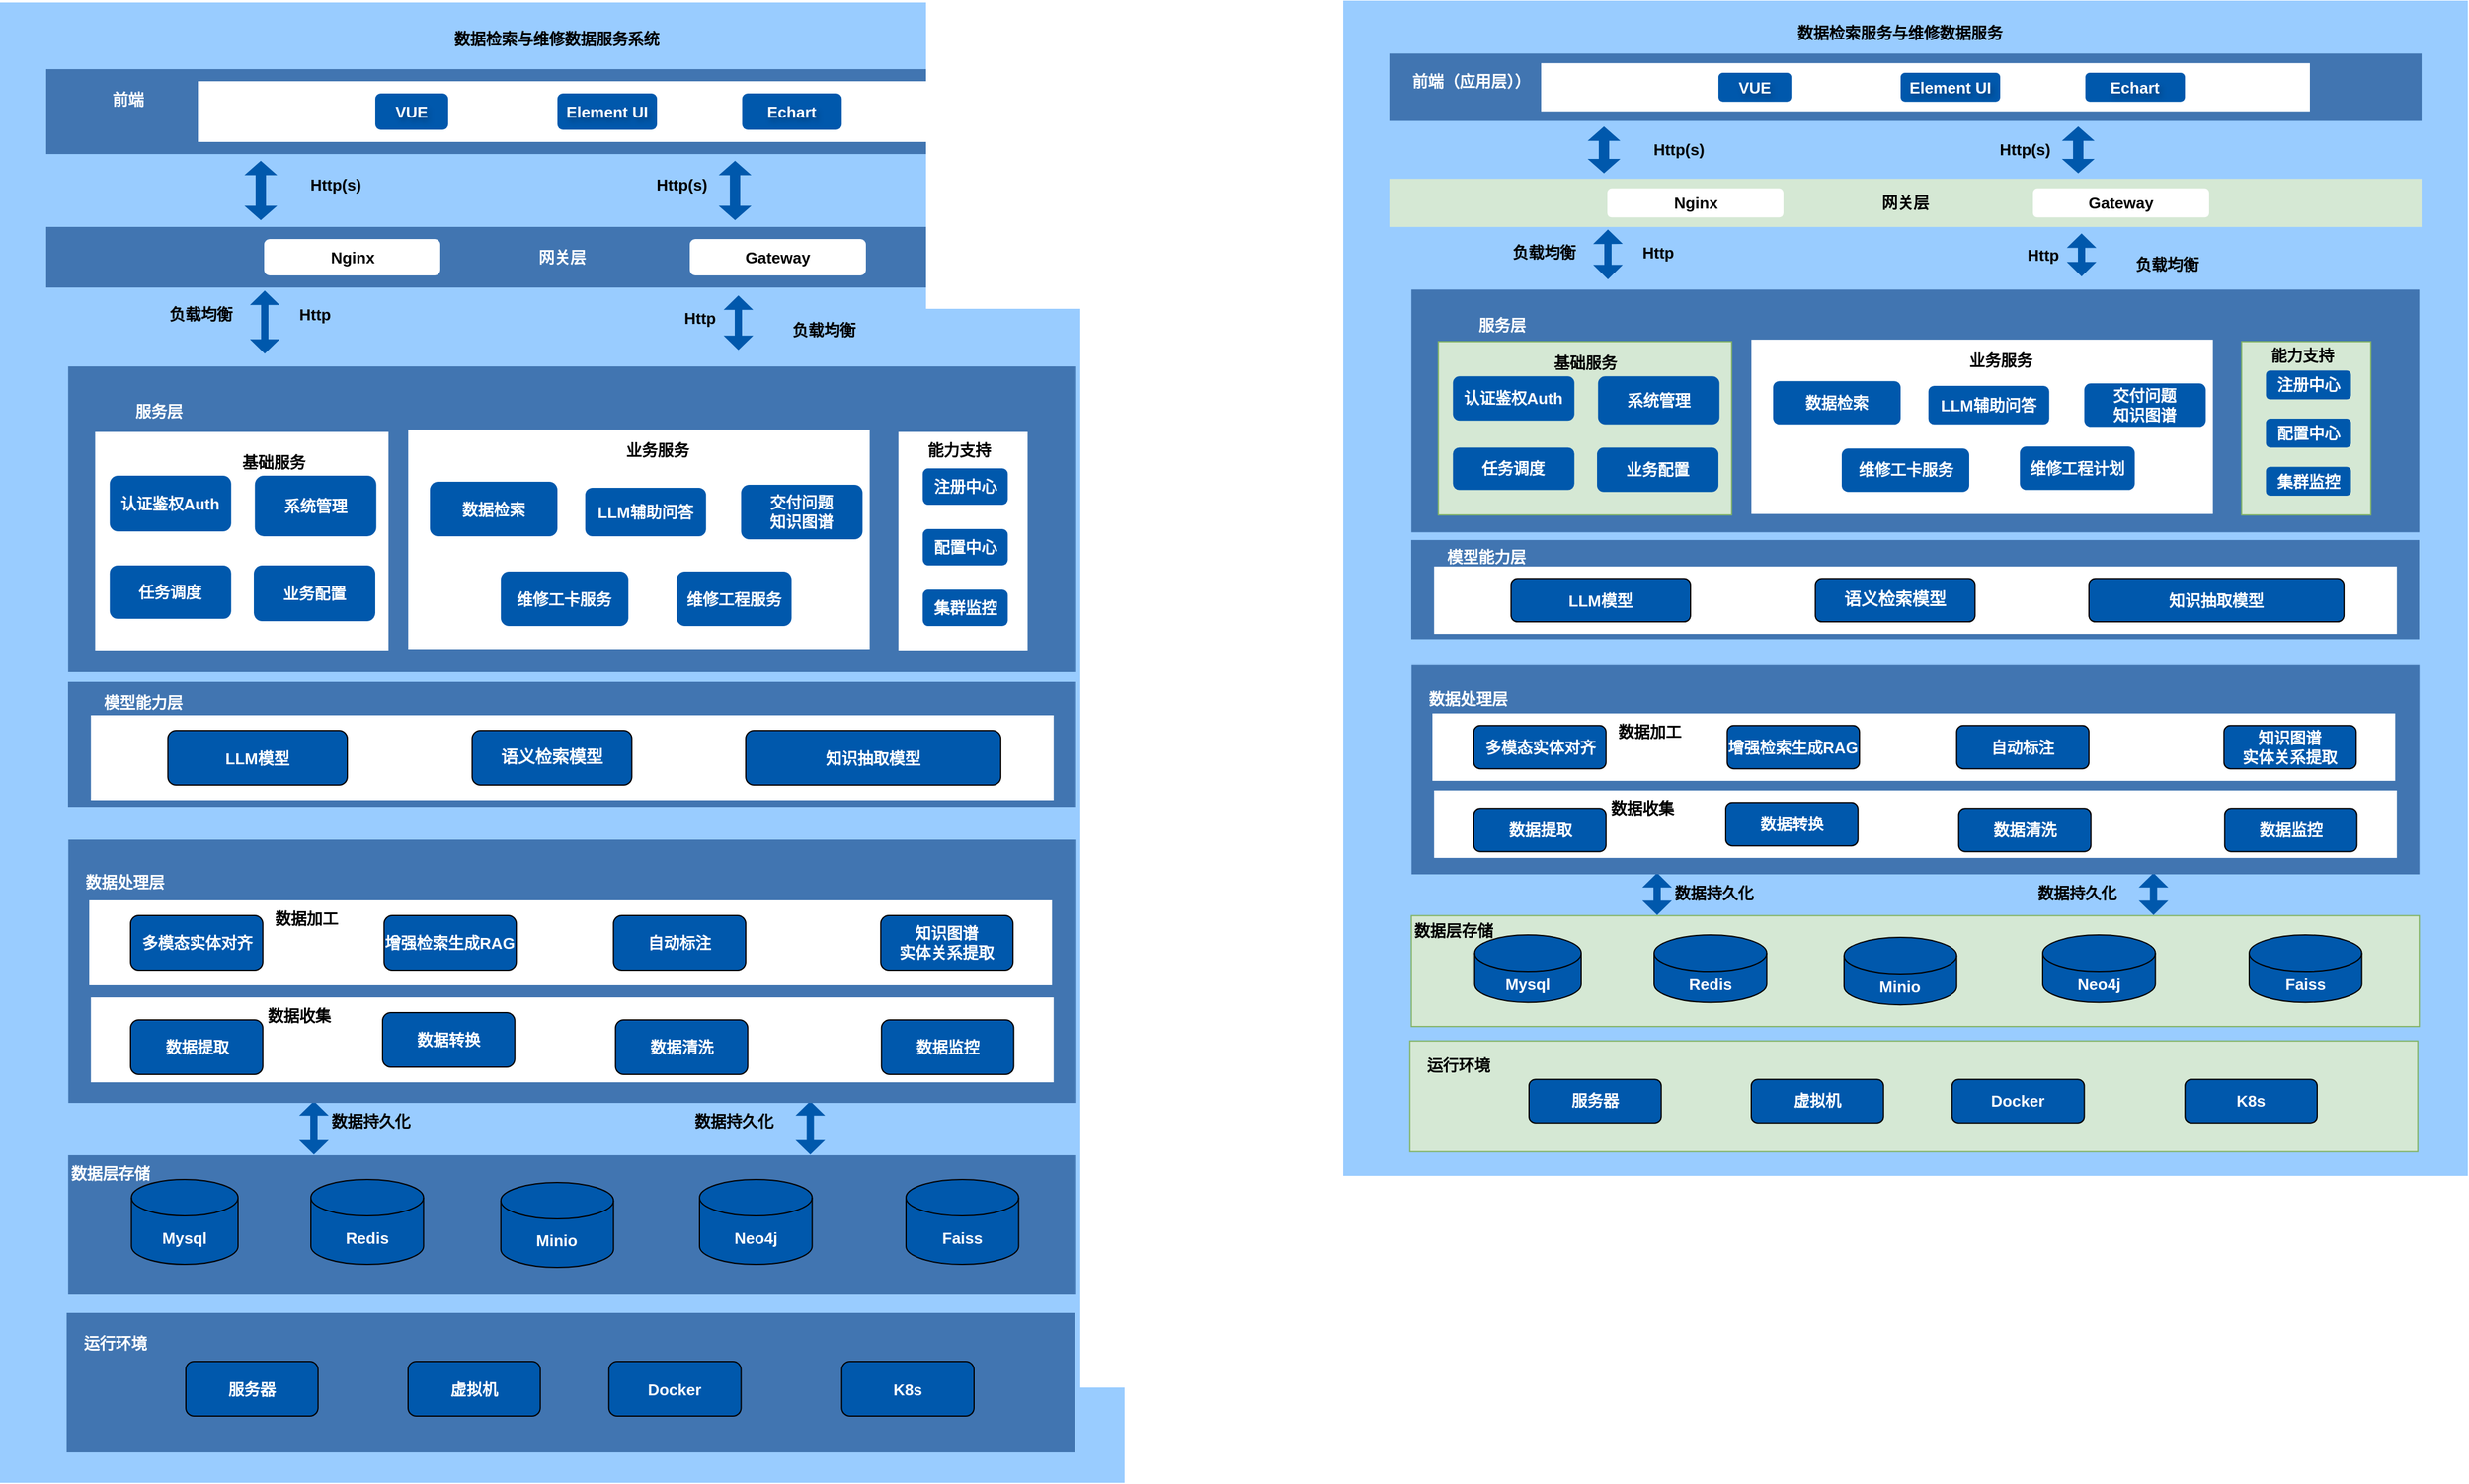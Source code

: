 <mxfile version="25.0.3">
  <diagram name="第 1 页" id="2rpAhfNdgSVbj2Yl61if">
    <mxGraphModel dx="1497" dy="1986" grid="1" gridSize="10" guides="1" tooltips="1" connect="1" arrows="1" fold="1" page="1" pageScale="1" pageWidth="827" pageHeight="1169" math="0" shadow="0">
      <root>
        <mxCell id="0" />
        <mxCell id="1" parent="0" />
        <mxCell id="RlNbZg7kIgTh7L_psRPj-1" value="" style="rounded=0;whiteSpace=wrap;html=1;fillColor=#99CCFF;strokeColor=none;" parent="1" vertex="1">
          <mxGeometry x="44" y="-290" width="926" height="1220" as="geometry" />
        </mxCell>
        <mxCell id="RlNbZg7kIgTh7L_psRPj-2" value="" style="rounded=0;whiteSpace=wrap;html=1;fillColor=#4175B1;strokeColor=none;" parent="1" vertex="1">
          <mxGeometry x="100.12" y="660" width="830" height="115" as="geometry" />
        </mxCell>
        <mxCell id="RlNbZg7kIgTh7L_psRPj-4" value="数据层存储" style="text;html=1;align=center;verticalAlign=middle;whiteSpace=wrap;rounded=0;fontStyle=1;fontSize=13;strokeColor=none;fontColor=#FFFFFF;" parent="1" vertex="1">
          <mxGeometry x="100.24" y="660" width="69.76" height="30" as="geometry" />
        </mxCell>
        <mxCell id="RlNbZg7kIgTh7L_psRPj-5" value="Mysql" style="shape=cylinder3;whiteSpace=wrap;html=1;boundedLbl=1;backgroundOutline=1;size=15;fontStyle=1;fontSize=13;strokeColor=default;fillColor=#0058AC;fontColor=#FFFFFF;" parent="1" vertex="1">
          <mxGeometry x="152.24" y="680" width="87.76" height="70" as="geometry" />
        </mxCell>
        <mxCell id="RlNbZg7kIgTh7L_psRPj-30" value="" style="rounded=0;whiteSpace=wrap;html=1;fillColor=#4175B1;strokeColor=none;" parent="1" vertex="1">
          <mxGeometry x="100.12" y="10" width="830" height="252" as="geometry" />
        </mxCell>
        <mxCell id="RlNbZg7kIgTh7L_psRPj-31" value="" style="rounded=0;whiteSpace=wrap;html=1;fontStyle=1;fontSize=13;fillColor=#FFFFFF;strokeColor=none;" parent="1" vertex="1">
          <mxGeometry x="122.36" y="64" width="241.49" height="180" as="geometry" />
        </mxCell>
        <mxCell id="RlNbZg7kIgTh7L_psRPj-32" value="" style="rounded=0;whiteSpace=wrap;html=1;fontStyle=1;fontSize=13;fillColor=#FFFFFF;strokeColor=none;" parent="1" vertex="1">
          <mxGeometry x="783.8" y="64" width="106.32" height="180" as="geometry" />
        </mxCell>
        <mxCell id="RlNbZg7kIgTh7L_psRPj-33" value="注册中心" style="rounded=1;whiteSpace=wrap;html=1;fontStyle=1;fontSize=13;strokeColor=none;fillColor=#0058AC;fontColor=#FFFFFF;" parent="1" vertex="1">
          <mxGeometry x="803.8" y="94" width="70" height="30" as="geometry" />
        </mxCell>
        <mxCell id="RlNbZg7kIgTh7L_psRPj-34" value="配置中心" style="rounded=1;whiteSpace=wrap;html=1;fontStyle=1;fontSize=13;strokeColor=none;fillColor=#0058AC;fontColor=#FFFFFF;" parent="1" vertex="1">
          <mxGeometry x="803.8" y="144" width="70" height="30" as="geometry" />
        </mxCell>
        <mxCell id="RlNbZg7kIgTh7L_psRPj-35" value="集群监控" style="rounded=1;whiteSpace=wrap;html=1;fontStyle=1;fontSize=13;strokeColor=none;fillColor=#0058AC;fontColor=#FFFFFF;" parent="1" vertex="1">
          <mxGeometry x="803.8" y="194" width="70" height="30" as="geometry" />
        </mxCell>
        <mxCell id="RlNbZg7kIgTh7L_psRPj-36" value="" style="edgeStyle=orthogonalEdgeStyle;rounded=0;orthogonalLoop=1;jettySize=auto;html=1;strokeColor=none;" parent="1" source="RlNbZg7kIgTh7L_psRPj-37" target="RlNbZg7kIgTh7L_psRPj-49" edge="1">
          <mxGeometry relative="1" as="geometry" />
        </mxCell>
        <mxCell id="RlNbZg7kIgTh7L_psRPj-37" value="基础服务" style="text;html=1;align=center;verticalAlign=middle;resizable=0;points=[];autosize=1;strokeColor=none;fillColor=none;fontStyle=1;fontSize=13;" parent="1" vertex="1">
          <mxGeometry x="229.36" y="74" width="80" height="30" as="geometry" />
        </mxCell>
        <mxCell id="RlNbZg7kIgTh7L_psRPj-38" value="认证鉴权Auth" style="rounded=1;whiteSpace=wrap;html=1;fontStyle=1;fontSize=13;strokeColor=none;fillColor=#0058AC;fontColor=#FFFFFF;" parent="1" vertex="1">
          <mxGeometry x="134.36" y="100" width="100" height="46" as="geometry" />
        </mxCell>
        <mxCell id="RlNbZg7kIgTh7L_psRPj-39" value="任务调度" style="rounded=1;whiteSpace=wrap;html=1;fontStyle=1;fontSize=13;strokeColor=none;fillColor=#0058AC;fontColor=#FFFFFF;" parent="1" vertex="1">
          <mxGeometry x="134.36" y="174" width="100" height="44" as="geometry" />
        </mxCell>
        <mxCell id="RlNbZg7kIgTh7L_psRPj-41" value="" style="rounded=0;whiteSpace=wrap;html=1;fontStyle=1;fontSize=13;fillColor=#FFFFFF;strokeColor=none;" parent="1" vertex="1">
          <mxGeometry x="380.12" y="62" width="380" height="181" as="geometry" />
        </mxCell>
        <mxCell id="RlNbZg7kIgTh7L_psRPj-42" value="业务服务" style="text;html=1;align=center;verticalAlign=middle;resizable=0;points=[];autosize=1;strokeColor=none;fillColor=none;fontStyle=1;fontSize=13;" parent="1" vertex="1">
          <mxGeometry x="545.36" y="64" width="80" height="30" as="geometry" />
        </mxCell>
        <mxCell id="RlNbZg7kIgTh7L_psRPj-43" value="交付问题&lt;div&gt;知识图谱&lt;/div&gt;" style="rounded=1;whiteSpace=wrap;html=1;fontStyle=1;fontSize=13;strokeColor=none;fillColor=#0058AC;fontColor=#FFFFFF;" parent="1" vertex="1">
          <mxGeometry x="654.24" y="107.5" width="100" height="45" as="geometry" />
        </mxCell>
        <mxCell id="RlNbZg7kIgTh7L_psRPj-46" value="LLM辅助问答" style="rounded=1;whiteSpace=wrap;html=1;fontStyle=1;fontSize=13;strokeColor=none;fillColor=#0058AC;fontColor=#FFFFFF;" parent="1" vertex="1">
          <mxGeometry x="525.88" y="110" width="99.48" height="40" as="geometry" />
        </mxCell>
        <mxCell id="RlNbZg7kIgTh7L_psRPj-49" value="系统管理" style="rounded=1;whiteSpace=wrap;html=1;fontStyle=1;fontSize=13;strokeColor=none;fillColor=#0058AC;fontColor=#FFFFFF;" parent="1" vertex="1">
          <mxGeometry x="253.85" y="100" width="100" height="50" as="geometry" />
        </mxCell>
        <mxCell id="RlNbZg7kIgTh7L_psRPj-50" value="业务配置" style="rounded=1;whiteSpace=wrap;html=1;fontStyle=1;fontSize=13;strokeColor=none;fillColor=#0058AC;fontColor=#FFFFFF;" parent="1" vertex="1">
          <mxGeometry x="253" y="174" width="100" height="46" as="geometry" />
        </mxCell>
        <mxCell id="RlNbZg7kIgTh7L_psRPj-54" value="能力支持" style="text;html=1;align=center;verticalAlign=middle;whiteSpace=wrap;rounded=0;fontStyle=1;fontSize=13;strokeColor=none;" parent="1" vertex="1">
          <mxGeometry x="803.8" y="64" width="60" height="30" as="geometry" />
        </mxCell>
        <mxCell id="RlNbZg7kIgTh7L_psRPj-55" value="" style="shape=flexArrow;endArrow=classic;startArrow=classic;html=1;rounded=0;width=6;startSize=3.64;endSize=3.64;endWidth=17.388;startWidth=17.388;entryX=0.197;entryY=0.995;entryDx=0;entryDy=0;entryPerimeter=0;fontStyle=1;fontSize=13;strokeColor=none;fillColor=#0058AC;" parent="1" edge="1">
          <mxGeometry width="100" height="100" relative="1" as="geometry">
            <mxPoint x="302.48" y="660" as="sourcePoint" />
            <mxPoint x="302.476" y="615" as="targetPoint" />
          </mxGeometry>
        </mxCell>
        <mxCell id="RlNbZg7kIgTh7L_psRPj-56" value="" style="shape=flexArrow;endArrow=classic;startArrow=classic;html=1;rounded=0;width=6;startSize=3.64;endSize=3.64;endWidth=17.388;startWidth=17.388;entryX=0.197;entryY=0.995;entryDx=0;entryDy=0;entryPerimeter=0;fontStyle=1;fontSize=13;strokeColor=none;fillColor=#0058AC;" parent="1" edge="1">
          <mxGeometry width="100" height="100" relative="1" as="geometry">
            <mxPoint x="711.23" y="660" as="sourcePoint" />
            <mxPoint x="711.226" y="615" as="targetPoint" />
          </mxGeometry>
        </mxCell>
        <mxCell id="RlNbZg7kIgTh7L_psRPj-57" value="数据持久化" style="text;html=1;align=center;verticalAlign=middle;resizable=0;points=[];autosize=1;strokeColor=none;fillColor=none;fontStyle=1;fontSize=13;" parent="1" vertex="1">
          <mxGeometry x="304.48" y="617" width="90" height="30" as="geometry" />
        </mxCell>
        <mxCell id="RlNbZg7kIgTh7L_psRPj-58" value="数据持久化" style="text;html=1;align=center;verticalAlign=middle;resizable=0;points=[];autosize=1;strokeColor=none;fillColor=none;fontStyle=1;fontSize=13;" parent="1" vertex="1">
          <mxGeometry x="603.48" y="617" width="90" height="30" as="geometry" />
        </mxCell>
        <mxCell id="RlNbZg7kIgTh7L_psRPj-59" value="服务层" style="text;html=1;align=center;verticalAlign=middle;whiteSpace=wrap;rounded=0;fontStyle=1;fontSize=13;strokeColor=none;fontColor=#FFFFFF;" parent="1" vertex="1">
          <mxGeometry x="145.12" y="32" width="60" height="30" as="geometry" />
        </mxCell>
        <mxCell id="RlNbZg7kIgTh7L_psRPj-61" value="Redis" style="shape=cylinder3;whiteSpace=wrap;html=1;boundedLbl=1;backgroundOutline=1;size=15;fontStyle=1;fontSize=13;strokeColor=default;fillColor=#0058AC;fontColor=#FFFFFF;" parent="1" vertex="1">
          <mxGeometry x="300" y="680" width="92.76" height="70" as="geometry" />
        </mxCell>
        <mxCell id="RlNbZg7kIgTh7L_psRPj-63" value="Minio" style="shape=cylinder3;whiteSpace=wrap;html=1;boundedLbl=1;backgroundOutline=1;size=15;fontStyle=1;fontSize=13;strokeColor=default;fillColor=#0058AC;fontColor=#FFFFFF;" parent="1" vertex="1">
          <mxGeometry x="456.4" y="682.5" width="92.76" height="70" as="geometry" />
        </mxCell>
        <mxCell id="RlNbZg7kIgTh7L_psRPj-64" value="Neo4j" style="shape=cylinder3;whiteSpace=wrap;html=1;boundedLbl=1;backgroundOutline=1;size=15;fontStyle=1;fontSize=13;strokeColor=default;fillColor=#0058AC;fontColor=#FFFFFF;" parent="1" vertex="1">
          <mxGeometry x="620" y="680" width="92.76" height="70" as="geometry" />
        </mxCell>
        <mxCell id="RlNbZg7kIgTh7L_psRPj-65" value="Faiss" style="shape=cylinder3;whiteSpace=wrap;html=1;boundedLbl=1;backgroundOutline=1;size=15;fontStyle=1;fontSize=13;strokeColor=default;fillColor=#0058AC;fontColor=#FFFFFF;" parent="1" vertex="1">
          <mxGeometry x="790" y="680" width="92.76" height="70" as="geometry" />
        </mxCell>
        <mxCell id="RlNbZg7kIgTh7L_psRPj-66" value="" style="rounded=0;whiteSpace=wrap;html=1;fillColor=#4175B1;strokeColor=none;" parent="1" vertex="1">
          <mxGeometry x="100.24" y="400" width="830" height="217" as="geometry" />
        </mxCell>
        <mxCell id="RlNbZg7kIgTh7L_psRPj-67" value="数据处理层" style="text;html=1;align=center;verticalAlign=middle;whiteSpace=wrap;rounded=0;fontStyle=1;fontSize=13;strokeColor=none;fontColor=#FFFFFF;" parent="1" vertex="1">
          <mxGeometry x="112.24" y="420" width="69.76" height="30" as="geometry" />
        </mxCell>
        <mxCell id="RlNbZg7kIgTh7L_psRPj-68" value="" style="rounded=0;whiteSpace=wrap;html=1;fontStyle=1;fontSize=13;fillColor=#FFFFFF;strokeColor=none;" parent="1" vertex="1">
          <mxGeometry x="118.86" y="530" width="792.76" height="70" as="geometry" />
        </mxCell>
        <mxCell id="RlNbZg7kIgTh7L_psRPj-69" value="数据提取" style="rounded=1;whiteSpace=wrap;html=1;fontStyle=1;fontSize=13;strokeColor=default;fillColor=#0058AC;fontColor=#FFFFFF;" parent="1" vertex="1">
          <mxGeometry x="151.52" y="548.5" width="108.88" height="45" as="geometry" />
        </mxCell>
        <mxCell id="RlNbZg7kIgTh7L_psRPj-70" value="数据转换" style="rounded=1;whiteSpace=wrap;html=1;fontStyle=1;fontSize=13;strokeColor=default;fillColor=#0058AC;fontColor=#FFFFFF;" parent="1" vertex="1">
          <mxGeometry x="359" y="542.5" width="108.88" height="45" as="geometry" />
        </mxCell>
        <mxCell id="RlNbZg7kIgTh7L_psRPj-71" value="数据清洗" style="rounded=1;whiteSpace=wrap;html=1;fontStyle=1;fontSize=13;strokeColor=default;fillColor=#0058AC;fontColor=#FFFFFF;" parent="1" vertex="1">
          <mxGeometry x="550.81" y="548.5" width="108.88" height="45" as="geometry" />
        </mxCell>
        <mxCell id="RlNbZg7kIgTh7L_psRPj-74" value="数据监控" style="rounded=1;whiteSpace=wrap;html=1;fontStyle=1;fontSize=13;strokeColor=default;fillColor=#0058AC;fontColor=#FFFFFF;" parent="1" vertex="1">
          <mxGeometry x="769.84" y="548.5" width="108.88" height="45" as="geometry" />
        </mxCell>
        <mxCell id="RlNbZg7kIgTh7L_psRPj-78" value="" style="rounded=0;whiteSpace=wrap;html=1;fontStyle=1;fontSize=13;fillColor=#FFFFFF;strokeColor=none;" parent="1" vertex="1">
          <mxGeometry x="117.48" y="450" width="792.76" height="70" as="geometry" />
        </mxCell>
        <mxCell id="RlNbZg7kIgTh7L_psRPj-79" value="多模态实体对齐" style="rounded=1;whiteSpace=wrap;html=1;fontStyle=1;fontSize=13;strokeColor=default;fillColor=#0058AC;fontColor=#FFFFFF;" parent="1" vertex="1">
          <mxGeometry x="151.52" y="462.5" width="108.88" height="45" as="geometry" />
        </mxCell>
        <mxCell id="RlNbZg7kIgTh7L_psRPj-80" value="增强检索生成RAG" style="rounded=1;whiteSpace=wrap;html=1;fontStyle=1;fontSize=13;strokeColor=default;fillColor=#0058AC;fontColor=#FFFFFF;" parent="1" vertex="1">
          <mxGeometry x="360.24" y="462.5" width="108.88" height="45" as="geometry" />
        </mxCell>
        <mxCell id="RlNbZg7kIgTh7L_psRPj-81" value="自动标注" style="rounded=1;whiteSpace=wrap;html=1;fontStyle=1;fontSize=13;strokeColor=default;fillColor=#0058AC;fontColor=#FFFFFF;" parent="1" vertex="1">
          <mxGeometry x="549.16" y="462.5" width="108.88" height="45" as="geometry" />
        </mxCell>
        <mxCell id="RlNbZg7kIgTh7L_psRPj-82" value="知识图谱&lt;div&gt;实体关系提取&lt;/div&gt;" style="rounded=1;whiteSpace=wrap;html=1;fontStyle=1;fontSize=13;strokeColor=default;fillColor=#0058AC;fontColor=#FFFFFF;" parent="1" vertex="1">
          <mxGeometry x="769.24" y="462.5" width="108.88" height="45" as="geometry" />
        </mxCell>
        <mxCell id="RlNbZg7kIgTh7L_psRPj-84" value="数据收集" style="text;html=1;align=center;verticalAlign=middle;resizable=0;points=[];autosize=1;strokeColor=none;fillColor=none;fontStyle=1;fontSize=13;" parent="1" vertex="1">
          <mxGeometry x="250" y="530" width="80" height="30" as="geometry" />
        </mxCell>
        <mxCell id="RlNbZg7kIgTh7L_psRPj-85" value="数据加工" style="text;html=1;align=center;verticalAlign=middle;resizable=0;points=[];autosize=1;strokeColor=none;fillColor=none;fontStyle=1;fontSize=13;" parent="1" vertex="1">
          <mxGeometry x="255.63" y="450" width="80" height="30" as="geometry" />
        </mxCell>
        <mxCell id="RlNbZg7kIgTh7L_psRPj-87" value="数据检索" style="rounded=1;whiteSpace=wrap;html=1;fontStyle=1;fontSize=13;strokeColor=none;fillColor=#0058AC;fontColor=#FFFFFF;" parent="1" vertex="1">
          <mxGeometry x="398" y="105" width="105" height="45" as="geometry" />
        </mxCell>
        <mxCell id="RlNbZg7kIgTh7L_psRPj-88" value="维修工卡服务" style="rounded=1;whiteSpace=wrap;html=1;fontStyle=1;fontSize=13;strokeColor=none;fillColor=#0058AC;fontColor=#FFFFFF;" parent="1" vertex="1">
          <mxGeometry x="456.4" y="179" width="105" height="45" as="geometry" />
        </mxCell>
        <mxCell id="RlNbZg7kIgTh7L_psRPj-89" value="维修工程服务" style="rounded=1;whiteSpace=wrap;html=1;fontStyle=1;fontSize=13;strokeColor=none;fillColor=#0058AC;fontColor=#FFFFFF;" parent="1" vertex="1">
          <mxGeometry x="601.18" y="179" width="94.6" height="45" as="geometry" />
        </mxCell>
        <mxCell id="RlNbZg7kIgTh7L_psRPj-90" value="" style="rounded=0;whiteSpace=wrap;html=1;fillColor=#4175B1;strokeColor=none;" parent="1" vertex="1">
          <mxGeometry x="100" y="270" width="830" height="103" as="geometry" />
        </mxCell>
        <mxCell id="RlNbZg7kIgTh7L_psRPj-91" value="模型能力层" style="text;html=1;align=center;verticalAlign=middle;whiteSpace=wrap;rounded=0;fontStyle=1;fontSize=13;strokeColor=none;fontColor=#FFFFFF;" parent="1" vertex="1">
          <mxGeometry x="127" y="272" width="70" height="30" as="geometry" />
        </mxCell>
        <mxCell id="RlNbZg7kIgTh7L_psRPj-95" value="&lt;font color=&quot;#ffffff&quot;&gt;网关层&lt;/font&gt;" style="rounded=0;whiteSpace=wrap;html=1;fontStyle=1;fontSize=13;fillColor=#4175B1;strokeColor=none;" parent="1" vertex="1">
          <mxGeometry x="82" y="-105" width="850" height="50" as="geometry" />
        </mxCell>
        <mxCell id="RlNbZg7kIgTh7L_psRPj-96" value="" style="rounded=0;whiteSpace=wrap;html=1;fillColor=#4175B1;fontStyle=1;fontSize=13;strokeColor=none;" parent="1" vertex="1">
          <mxGeometry x="82" y="-235" width="850" height="70" as="geometry" />
        </mxCell>
        <mxCell id="RlNbZg7kIgTh7L_psRPj-97" value="前端" style="text;html=1;align=center;verticalAlign=middle;resizable=0;points=[];autosize=1;strokeColor=none;fillColor=none;fontColor=#FFFFFF;fontStyle=1;fontSize=13;" parent="1" vertex="1">
          <mxGeometry x="124.25" y="-225" width="50" height="30" as="geometry" />
        </mxCell>
        <mxCell id="RlNbZg7kIgTh7L_psRPj-98" value="" style="rounded=0;whiteSpace=wrap;html=1;fillColor=#FFFFFF;fontStyle=1;fontSize=13;strokeColor=none;" parent="1" vertex="1">
          <mxGeometry x="207" y="-225" width="633" height="50" as="geometry" />
        </mxCell>
        <mxCell id="RlNbZg7kIgTh7L_psRPj-99" value="web" style="text;html=1;align=center;verticalAlign=middle;whiteSpace=wrap;rounded=0;fontStyle=1;fontSize=13;fontColor=#FFFFFF;strokeColor=none;" parent="1" vertex="1">
          <mxGeometry x="202" y="-225" width="60" height="30" as="geometry" />
        </mxCell>
        <mxCell id="RlNbZg7kIgTh7L_psRPj-101" value="VUE" style="rounded=1;whiteSpace=wrap;html=1;fontStyle=1;fontSize=13;strokeColor=none;fillColor=#0058AC;textShadow=1;fontColor=#FFFFFF;" parent="1" vertex="1">
          <mxGeometry x="353" y="-215" width="60" height="30" as="geometry" />
        </mxCell>
        <mxCell id="RlNbZg7kIgTh7L_psRPj-102" value="Element UI" style="rounded=1;whiteSpace=wrap;html=1;fontStyle=1;fontSize=13;strokeColor=none;fillColor=#0058AC;textShadow=1;fontColor=#FFFFFF;" parent="1" vertex="1">
          <mxGeometry x="503" y="-215" width="82" height="30" as="geometry" />
        </mxCell>
        <mxCell id="RlNbZg7kIgTh7L_psRPj-104" value="" style="shape=flexArrow;endArrow=classic;startArrow=classic;html=1;rounded=0;width=8.571;startSize=3.64;endSize=3.64;endWidth=17.388;startWidth=17.388;fontStyle=1;fontSize=13;strokeColor=none;fillColor=#0058AC;" parent="1" edge="1">
          <mxGeometry width="100" height="100" relative="1" as="geometry">
            <mxPoint x="258.75" y="-110" as="sourcePoint" />
            <mxPoint x="258.75" y="-160" as="targetPoint" />
          </mxGeometry>
        </mxCell>
        <mxCell id="RlNbZg7kIgTh7L_psRPj-105" value="" style="shape=flexArrow;endArrow=classic;startArrow=classic;html=1;rounded=0;width=8.571;startSize=3.64;endSize=3.64;endWidth=17.388;startWidth=17.388;fontStyle=1;fontSize=13;strokeColor=none;fillColor=#0058AC;" parent="1" edge="1">
          <mxGeometry width="100" height="100" relative="1" as="geometry">
            <mxPoint x="649.25" y="-110" as="sourcePoint" />
            <mxPoint x="649.25" y="-160" as="targetPoint" />
          </mxGeometry>
        </mxCell>
        <mxCell id="RlNbZg7kIgTh7L_psRPj-106" value="Http(s)" style="text;html=1;align=center;verticalAlign=middle;resizable=0;points=[];autosize=1;strokeColor=none;fillColor=none;fontStyle=1;fontSize=13;" parent="1" vertex="1">
          <mxGeometry x="290.25" y="-155" width="60" height="30" as="geometry" />
        </mxCell>
        <mxCell id="RlNbZg7kIgTh7L_psRPj-107" value="Http(s)" style="text;html=1;align=center;verticalAlign=middle;resizable=0;points=[];autosize=1;strokeColor=none;fillColor=none;fontStyle=1;fontSize=13;" parent="1" vertex="1">
          <mxGeometry x="575.25" y="-155" width="60" height="30" as="geometry" />
        </mxCell>
        <mxCell id="RlNbZg7kIgTh7L_psRPj-108" value="" style="shape=flexArrow;endArrow=classic;startArrow=classic;html=1;rounded=0;width=6;startSize=3.64;endSize=3.64;endWidth=17.388;startWidth=17.388;entryX=0.197;entryY=0.995;entryDx=0;entryDy=0;entryPerimeter=0;fontStyle=1;fontSize=13;strokeColor=none;fillColor=#0058AC;" parent="1" edge="1">
          <mxGeometry width="100" height="100" relative="1" as="geometry">
            <mxPoint x="262" as="sourcePoint" />
            <mxPoint x="261.996" y="-53.0" as="targetPoint" />
          </mxGeometry>
        </mxCell>
        <mxCell id="RlNbZg7kIgTh7L_psRPj-109" value="" style="shape=flexArrow;endArrow=classic;startArrow=classic;html=1;rounded=0;width=6;startSize=3.64;endSize=3.64;endWidth=17.388;startWidth=17.388;exitX=0.578;exitY=-0.011;exitDx=0;exitDy=0;exitPerimeter=0;entryX=0.217;entryY=1.055;entryDx=0;entryDy=0;entryPerimeter=0;fontStyle=1;fontSize=13;strokeColor=none;fillColor=#0058AC;" parent="1" edge="1">
          <mxGeometry width="100" height="100" relative="1" as="geometry">
            <mxPoint x="652" y="-3" as="sourcePoint" />
            <mxPoint x="652" y="-49" as="targetPoint" />
          </mxGeometry>
        </mxCell>
        <mxCell id="RlNbZg7kIgTh7L_psRPj-110" value="Http" style="text;html=1;align=center;verticalAlign=middle;resizable=0;points=[];autosize=1;strokeColor=none;fillColor=none;fontStyle=1;fontSize=13;" parent="1" vertex="1">
          <mxGeometry x="278" y="-48" width="50" height="30" as="geometry" />
        </mxCell>
        <mxCell id="RlNbZg7kIgTh7L_psRPj-111" value="Http" style="text;html=1;align=center;verticalAlign=middle;resizable=0;points=[];autosize=1;strokeColor=none;fillColor=none;fontStyle=1;fontSize=13;" parent="1" vertex="1">
          <mxGeometry x="594.76" y="-45" width="50" height="30" as="geometry" />
        </mxCell>
        <mxCell id="RlNbZg7kIgTh7L_psRPj-112" value="负载均衡" style="text;html=1;align=center;verticalAlign=middle;resizable=0;points=[];autosize=1;strokeColor=none;fillColor=none;fontStyle=1;fontSize=13;" parent="1" vertex="1">
          <mxGeometry x="169.25" y="-48" width="80" height="30" as="geometry" />
        </mxCell>
        <mxCell id="RlNbZg7kIgTh7L_psRPj-113" value="负载均衡" style="text;html=1;align=center;verticalAlign=middle;resizable=0;points=[];autosize=1;strokeColor=none;fillColor=none;fontStyle=1;fontSize=13;" parent="1" vertex="1">
          <mxGeometry x="682" y="-35" width="80" height="30" as="geometry" />
        </mxCell>
        <mxCell id="RlNbZg7kIgTh7L_psRPj-114" value="数据检索与维修数据服务系统" style="text;html=1;align=center;verticalAlign=middle;resizable=0;points=[];autosize=1;strokeColor=none;fillColor=none;fontStyle=1;fontFamily=Garamond;fontSize=13;" parent="1" vertex="1">
          <mxGeometry x="407" y="-275" width="190" height="30" as="geometry" />
        </mxCell>
        <mxCell id="RlNbZg7kIgTh7L_psRPj-115" value="Nginx" style="rounded=1;whiteSpace=wrap;html=1;fontStyle=1;fontSize=13;strokeColor=none;" parent="1" vertex="1">
          <mxGeometry x="261.5" y="-95" width="145" height="30" as="geometry" />
        </mxCell>
        <mxCell id="RlNbZg7kIgTh7L_psRPj-116" value="Gateway" style="rounded=1;whiteSpace=wrap;html=1;fontStyle=1;fontSize=13;strokeColor=none;" parent="1" vertex="1">
          <mxGeometry x="612" y="-95" width="145" height="30" as="geometry" />
        </mxCell>
        <mxCell id="RlNbZg7kIgTh7L_psRPj-117" value="Echart" style="rounded=1;whiteSpace=wrap;html=1;fontStyle=1;fontSize=13;strokeColor=none;fillColor=#0058AC;textShadow=1;fontColor=#FFFFFF;" parent="1" vertex="1">
          <mxGeometry x="655.12" y="-215" width="82" height="30" as="geometry" />
        </mxCell>
        <mxCell id="RlNbZg7kIgTh7L_psRPj-120" value="" style="rounded=0;whiteSpace=wrap;html=1;fontStyle=1;fontSize=13;fillColor=#FFFFFF;strokeColor=none;" parent="1" vertex="1">
          <mxGeometry x="118.86" y="297.5" width="792.76" height="70" as="geometry" />
        </mxCell>
        <mxCell id="RlNbZg7kIgTh7L_psRPj-92" value="LLM模型" style="rounded=1;whiteSpace=wrap;html=1;fontStyle=1;fontSize=13;strokeColor=default;fillColor=#0058AC;fontColor=#FFFFFF;" parent="1" vertex="1">
          <mxGeometry x="182.24" y="310" width="147.76" height="45" as="geometry" />
        </mxCell>
        <mxCell id="RlNbZg7kIgTh7L_psRPj-93" value="&lt;span style=&quot;font-size:10.5pt;font-family:宋体;&lt;br/&gt;mso-bidi-font-family:宋体;mso-font-kerning:1.0pt;mso-ansi-language:EN-US;&lt;br/&gt;mso-fareast-language:ZH-CN;mso-bidi-language:AR-SA&quot;&gt;语义检索模型&lt;/span&gt;" style="rounded=1;whiteSpace=wrap;html=1;fontStyle=1;fontSize=13;strokeColor=default;fillColor=#0058AC;fontColor=#FFFFFF;" parent="1" vertex="1">
          <mxGeometry x="432.77" y="310" width="131.49" height="45" as="geometry" />
        </mxCell>
        <mxCell id="RlNbZg7kIgTh7L_psRPj-94" value="&lt;p style=&quot;margin-left:0cm;text-align:left;&lt;br/&gt;text-indent:21.0pt;mso-char-indent-count:2.0;mso-pagination:widow-orphan;&lt;br/&gt;mso-list:l0 level1 lfo1;vertical-align:middle&quot; align=&quot;left&quot; class=&quot;MsoNormal&quot;&gt;&lt;span style=&quot;mso-bidi-font-size:10.5pt;font-family:宋体;mso-bidi-font-family:宋体&quot;&gt;知识抽取模型&lt;/span&gt;&lt;/p&gt;" style="rounded=1;whiteSpace=wrap;html=1;fontStyle=1;fontSize=13;strokeColor=default;fillColor=#0058AC;fontColor=#FFFFFF;" parent="1" vertex="1">
          <mxGeometry x="658.04" y="310" width="210" height="45" as="geometry" />
        </mxCell>
        <mxCell id="QDJ97ndLpEltWWwgV457-1" value="" style="rounded=0;whiteSpace=wrap;html=1;fillColor=#4175B1;strokeColor=none;" parent="1" vertex="1">
          <mxGeometry x="98.86" y="790" width="830" height="115" as="geometry" />
        </mxCell>
        <mxCell id="QDJ97ndLpEltWWwgV457-2" value="运行环境" style="text;html=1;align=center;verticalAlign=middle;whiteSpace=wrap;rounded=0;fontStyle=1;fontSize=13;strokeColor=none;fontColor=#FFFFFF;" parent="1" vertex="1">
          <mxGeometry x="104.49" y="800" width="69.76" height="30" as="geometry" />
        </mxCell>
        <mxCell id="QDJ97ndLpEltWWwgV457-3" value="服务器" style="rounded=1;whiteSpace=wrap;html=1;fontStyle=1;fontSize=13;strokeColor=default;fillColor=#0058AC;fontColor=#FFFFFF;" parent="1" vertex="1">
          <mxGeometry x="197" y="830" width="108.88" height="45" as="geometry" />
        </mxCell>
        <mxCell id="QDJ97ndLpEltWWwgV457-4" value="虚拟机" style="rounded=1;whiteSpace=wrap;html=1;fontStyle=1;fontSize=13;strokeColor=default;fillColor=#0058AC;fontColor=#FFFFFF;" parent="1" vertex="1">
          <mxGeometry x="380" y="830" width="108.88" height="45" as="geometry" />
        </mxCell>
        <mxCell id="QDJ97ndLpEltWWwgV457-5" value="Docker" style="rounded=1;whiteSpace=wrap;html=1;fontStyle=1;fontSize=13;strokeColor=default;fillColor=#0058AC;fontColor=#FFFFFF;" parent="1" vertex="1">
          <mxGeometry x="545.36" y="830" width="108.88" height="45" as="geometry" />
        </mxCell>
        <mxCell id="QDJ97ndLpEltWWwgV457-6" value="K8s" style="rounded=1;whiteSpace=wrap;html=1;fontStyle=1;fontSize=13;strokeColor=default;fillColor=#0058AC;fontColor=#FFFFFF;" parent="1" vertex="1">
          <mxGeometry x="737.12" y="830" width="108.88" height="45" as="geometry" />
        </mxCell>
        <mxCell id="qE-unWICkFzCaJ2JARI1-81" value="" style="group" vertex="1" connectable="0" parent="1">
          <mxGeometry x="1150" y="-291.5" width="926" height="968.5" as="geometry" />
        </mxCell>
        <mxCell id="qE-unWICkFzCaJ2JARI1-1" value="" style="rounded=0;whiteSpace=wrap;html=1;fillColor=#99CCFF;strokeColor=none;" vertex="1" parent="qE-unWICkFzCaJ2JARI1-81">
          <mxGeometry width="926" height="968.5" as="geometry" />
        </mxCell>
        <mxCell id="qE-unWICkFzCaJ2JARI1-2" value="" style="rounded=0;whiteSpace=wrap;html=1;fillColor=#d5e8d4;strokeColor=#82b366;" vertex="1" parent="qE-unWICkFzCaJ2JARI1-81">
          <mxGeometry x="56.12" y="754.16" width="830" height="91.293" as="geometry" />
        </mxCell>
        <mxCell id="qE-unWICkFzCaJ2JARI1-3" value="数据层存储" style="text;html=1;align=center;verticalAlign=middle;whiteSpace=wrap;rounded=0;fontStyle=1;fontSize=13;strokeColor=none;fontColor=#000000;" vertex="1" parent="qE-unWICkFzCaJ2JARI1-81">
          <mxGeometry x="56.24" y="754.16" width="69.76" height="23.816" as="geometry" />
        </mxCell>
        <mxCell id="qE-unWICkFzCaJ2JARI1-4" value="Mysql" style="shape=cylinder3;whiteSpace=wrap;html=1;boundedLbl=1;backgroundOutline=1;size=15;fontStyle=1;fontSize=13;strokeColor=default;fillColor=#0058AC;fontColor=#FFFFFF;" vertex="1" parent="qE-unWICkFzCaJ2JARI1-81">
          <mxGeometry x="108.24" y="770.037" width="87.76" height="55.57" as="geometry" />
        </mxCell>
        <mxCell id="qE-unWICkFzCaJ2JARI1-5" value="" style="rounded=0;whiteSpace=wrap;html=1;fillColor=#4175B1;strokeColor=none;" vertex="1" parent="qE-unWICkFzCaJ2JARI1-81">
          <mxGeometry x="56.12" y="238.156" width="830" height="200.051" as="geometry" />
        </mxCell>
        <mxCell id="qE-unWICkFzCaJ2JARI1-6" value="" style="rounded=0;whiteSpace=wrap;html=1;fontStyle=1;fontSize=13;fillColor=#d5e8d4;strokeColor=#82b366;" vertex="1" parent="qE-unWICkFzCaJ2JARI1-81">
          <mxGeometry x="78.36" y="281.024" width="241.49" height="142.893" as="geometry" />
        </mxCell>
        <mxCell id="qE-unWICkFzCaJ2JARI1-7" value="" style="rounded=0;whiteSpace=wrap;html=1;fontStyle=1;fontSize=13;fillColor=#d5e8d4;strokeColor=#82b366;" vertex="1" parent="qE-unWICkFzCaJ2JARI1-81">
          <mxGeometry x="739.8" y="281.024" width="106.32" height="142.893" as="geometry" />
        </mxCell>
        <mxCell id="qE-unWICkFzCaJ2JARI1-8" value="注册中心" style="rounded=1;whiteSpace=wrap;html=1;fontStyle=1;fontSize=13;strokeColor=none;fillColor=#0058AC;fontColor=#FFFFFF;" vertex="1" parent="qE-unWICkFzCaJ2JARI1-81">
          <mxGeometry x="759.8" y="304.839" width="70" height="23.816" as="geometry" />
        </mxCell>
        <mxCell id="qE-unWICkFzCaJ2JARI1-9" value="配置中心" style="rounded=1;whiteSpace=wrap;html=1;fontStyle=1;fontSize=13;strokeColor=none;fillColor=#0058AC;fontColor=#FFFFFF;" vertex="1" parent="qE-unWICkFzCaJ2JARI1-81">
          <mxGeometry x="759.8" y="344.532" width="70" height="23.816" as="geometry" />
        </mxCell>
        <mxCell id="qE-unWICkFzCaJ2JARI1-10" value="集群监控" style="rounded=1;whiteSpace=wrap;html=1;fontStyle=1;fontSize=13;strokeColor=none;fillColor=#0058AC;fontColor=#FFFFFF;" vertex="1" parent="qE-unWICkFzCaJ2JARI1-81">
          <mxGeometry x="759.8" y="384.225" width="70" height="23.816" as="geometry" />
        </mxCell>
        <mxCell id="qE-unWICkFzCaJ2JARI1-11" value="" style="edgeStyle=orthogonalEdgeStyle;rounded=0;orthogonalLoop=1;jettySize=auto;html=1;strokeColor=none;" edge="1" parent="qE-unWICkFzCaJ2JARI1-81" source="qE-unWICkFzCaJ2JARI1-12" target="qE-unWICkFzCaJ2JARI1-19">
          <mxGeometry relative="1" as="geometry" />
        </mxCell>
        <mxCell id="qE-unWICkFzCaJ2JARI1-12" value="基础服务" style="text;html=1;align=center;verticalAlign=middle;resizable=0;points=[];autosize=1;strokeColor=none;fillColor=none;fontStyle=1;fontSize=13;" vertex="1" parent="qE-unWICkFzCaJ2JARI1-81">
          <mxGeometry x="159.11" y="283.565" width="80" height="30" as="geometry" />
        </mxCell>
        <mxCell id="qE-unWICkFzCaJ2JARI1-13" value="认证鉴权Auth" style="rounded=1;whiteSpace=wrap;html=1;fontStyle=1;fontSize=13;strokeColor=none;fillColor=#0058AC;fontColor=#FFFFFF;" vertex="1" parent="qE-unWICkFzCaJ2JARI1-81">
          <mxGeometry x="90.36" y="309.602" width="100" height="36.517" as="geometry" />
        </mxCell>
        <mxCell id="qE-unWICkFzCaJ2JARI1-14" value="任务调度" style="rounded=1;whiteSpace=wrap;html=1;fontStyle=1;fontSize=13;strokeColor=none;fillColor=#0058AC;fontColor=#FFFFFF;" vertex="1" parent="qE-unWICkFzCaJ2JARI1-81">
          <mxGeometry x="90.36" y="368.348" width="100" height="34.93" as="geometry" />
        </mxCell>
        <mxCell id="qE-unWICkFzCaJ2JARI1-15" value="" style="rounded=0;whiteSpace=wrap;html=1;fontStyle=1;fontSize=13;fillColor=#FFFFFF;strokeColor=none;" vertex="1" parent="qE-unWICkFzCaJ2JARI1-81">
          <mxGeometry x="336.12" y="279.436" width="380" height="143.687" as="geometry" />
        </mxCell>
        <mxCell id="qE-unWICkFzCaJ2JARI1-16" value="业务服务" style="text;html=1;align=center;verticalAlign=middle;resizable=0;points=[];autosize=1;strokeColor=none;fillColor=none;fontStyle=1;fontSize=13;" vertex="1" parent="qE-unWICkFzCaJ2JARI1-81">
          <mxGeometry x="501.36" y="281.024" width="80" height="30" as="geometry" />
        </mxCell>
        <mxCell id="qE-unWICkFzCaJ2JARI1-17" value="交付问题&lt;div&gt;知识图谱&lt;/div&gt;" style="rounded=1;whiteSpace=wrap;html=1;fontStyle=1;fontSize=13;strokeColor=none;fillColor=#0058AC;fontColor=#FFFFFF;" vertex="1" parent="qE-unWICkFzCaJ2JARI1-81">
          <mxGeometry x="610.24" y="315.556" width="100" height="35.723" as="geometry" />
        </mxCell>
        <mxCell id="qE-unWICkFzCaJ2JARI1-18" value="LLM辅助问答" style="rounded=1;whiteSpace=wrap;html=1;fontStyle=1;fontSize=13;strokeColor=none;fillColor=#0058AC;fontColor=#FFFFFF;" vertex="1" parent="qE-unWICkFzCaJ2JARI1-81">
          <mxGeometry x="481.88" y="317.541" width="99.48" height="31.754" as="geometry" />
        </mxCell>
        <mxCell id="qE-unWICkFzCaJ2JARI1-19" value="系统管理" style="rounded=1;whiteSpace=wrap;html=1;fontStyle=1;fontSize=13;strokeColor=none;fillColor=#0058AC;fontColor=#FFFFFF;" vertex="1" parent="qE-unWICkFzCaJ2JARI1-81">
          <mxGeometry x="209.85" y="309.602" width="100" height="39.693" as="geometry" />
        </mxCell>
        <mxCell id="qE-unWICkFzCaJ2JARI1-20" value="业务配置" style="rounded=1;whiteSpace=wrap;html=1;fontStyle=1;fontSize=13;strokeColor=none;fillColor=#0058AC;fontColor=#FFFFFF;" vertex="1" parent="qE-unWICkFzCaJ2JARI1-81">
          <mxGeometry x="209" y="368.348" width="100" height="36.517" as="geometry" />
        </mxCell>
        <mxCell id="qE-unWICkFzCaJ2JARI1-21" value="能力支持" style="text;html=1;align=center;verticalAlign=middle;whiteSpace=wrap;rounded=0;fontStyle=1;fontSize=13;strokeColor=none;" vertex="1" parent="qE-unWICkFzCaJ2JARI1-81">
          <mxGeometry x="759.8" y="281.024" width="60" height="23.816" as="geometry" />
        </mxCell>
        <mxCell id="qE-unWICkFzCaJ2JARI1-22" value="" style="shape=flexArrow;endArrow=classic;startArrow=classic;html=1;rounded=0;width=6;startSize=3.64;endSize=3.64;endWidth=17.388;startWidth=17.388;entryX=0.197;entryY=0.995;entryDx=0;entryDy=0;entryPerimeter=0;fontStyle=1;fontSize=13;strokeColor=none;fillColor=#0058AC;" edge="1" parent="qE-unWICkFzCaJ2JARI1-81">
          <mxGeometry width="100" height="100" relative="1" as="geometry">
            <mxPoint x="258.48" y="754.16" as="sourcePoint" />
            <mxPoint x="258.476" y="718.436" as="targetPoint" />
          </mxGeometry>
        </mxCell>
        <mxCell id="qE-unWICkFzCaJ2JARI1-23" value="" style="shape=flexArrow;endArrow=classic;startArrow=classic;html=1;rounded=0;width=6;startSize=3.64;endSize=3.64;endWidth=17.388;startWidth=17.388;entryX=0.197;entryY=0.995;entryDx=0;entryDy=0;entryPerimeter=0;fontStyle=1;fontSize=13;strokeColor=none;fillColor=#0058AC;" edge="1" parent="qE-unWICkFzCaJ2JARI1-81">
          <mxGeometry width="100" height="100" relative="1" as="geometry">
            <mxPoint x="667.23" y="754.16" as="sourcePoint" />
            <mxPoint x="667.226" y="718.436" as="targetPoint" />
          </mxGeometry>
        </mxCell>
        <mxCell id="qE-unWICkFzCaJ2JARI1-24" value="数据持久化" style="text;html=1;align=center;verticalAlign=middle;resizable=0;points=[];autosize=1;strokeColor=none;fillColor=none;fontStyle=1;fontSize=13;" vertex="1" parent="qE-unWICkFzCaJ2JARI1-81">
          <mxGeometry x="260.48" y="720.024" width="90" height="30" as="geometry" />
        </mxCell>
        <mxCell id="qE-unWICkFzCaJ2JARI1-25" value="数据持久化" style="text;html=1;align=center;verticalAlign=middle;resizable=0;points=[];autosize=1;strokeColor=none;fillColor=none;fontStyle=1;fontSize=13;" vertex="1" parent="qE-unWICkFzCaJ2JARI1-81">
          <mxGeometry x="559.48" y="720.024" width="90" height="30" as="geometry" />
        </mxCell>
        <mxCell id="qE-unWICkFzCaJ2JARI1-26" value="服务层" style="text;html=1;align=center;verticalAlign=middle;whiteSpace=wrap;rounded=0;fontStyle=1;fontSize=13;strokeColor=none;fontColor=#FFFFFF;" vertex="1" parent="qE-unWICkFzCaJ2JARI1-81">
          <mxGeometry x="101.12" y="255.62" width="60" height="23.816" as="geometry" />
        </mxCell>
        <mxCell id="qE-unWICkFzCaJ2JARI1-27" value="Redis" style="shape=cylinder3;whiteSpace=wrap;html=1;boundedLbl=1;backgroundOutline=1;size=15;fontStyle=1;fontSize=13;strokeColor=default;fillColor=#0058AC;fontColor=#FFFFFF;" vertex="1" parent="qE-unWICkFzCaJ2JARI1-81">
          <mxGeometry x="256" y="770.037" width="92.76" height="55.57" as="geometry" />
        </mxCell>
        <mxCell id="qE-unWICkFzCaJ2JARI1-28" value="Minio" style="shape=cylinder3;whiteSpace=wrap;html=1;boundedLbl=1;backgroundOutline=1;size=15;fontStyle=1;fontSize=13;strokeColor=default;fillColor=#0058AC;fontColor=#FFFFFF;" vertex="1" parent="qE-unWICkFzCaJ2JARI1-81">
          <mxGeometry x="412.4" y="772.022" width="92.76" height="55.57" as="geometry" />
        </mxCell>
        <mxCell id="qE-unWICkFzCaJ2JARI1-29" value="Neo4j" style="shape=cylinder3;whiteSpace=wrap;html=1;boundedLbl=1;backgroundOutline=1;size=15;fontStyle=1;fontSize=13;strokeColor=default;fillColor=#0058AC;fontColor=#FFFFFF;" vertex="1" parent="qE-unWICkFzCaJ2JARI1-81">
          <mxGeometry x="576" y="770.037" width="92.76" height="55.57" as="geometry" />
        </mxCell>
        <mxCell id="qE-unWICkFzCaJ2JARI1-30" value="Faiss" style="shape=cylinder3;whiteSpace=wrap;html=1;boundedLbl=1;backgroundOutline=1;size=15;fontStyle=1;fontSize=13;strokeColor=default;fillColor=#0058AC;fontColor=#FFFFFF;" vertex="1" parent="qE-unWICkFzCaJ2JARI1-81">
          <mxGeometry x="746" y="770.037" width="92.76" height="55.57" as="geometry" />
        </mxCell>
        <mxCell id="qE-unWICkFzCaJ2JARI1-31" value="" style="rounded=0;whiteSpace=wrap;html=1;fillColor=#4175B1;strokeColor=none;" vertex="1" parent="qE-unWICkFzCaJ2JARI1-81">
          <mxGeometry x="56.24" y="547.758" width="830" height="172.266" as="geometry" />
        </mxCell>
        <mxCell id="qE-unWICkFzCaJ2JARI1-32" value="数据处理层" style="text;html=1;align=center;verticalAlign=middle;whiteSpace=wrap;rounded=0;fontStyle=1;fontSize=13;strokeColor=none;fontColor=#FFFFFF;" vertex="1" parent="qE-unWICkFzCaJ2JARI1-81">
          <mxGeometry x="68.24" y="563.635" width="69.76" height="23.816" as="geometry" />
        </mxCell>
        <mxCell id="qE-unWICkFzCaJ2JARI1-33" value="" style="rounded=0;whiteSpace=wrap;html=1;fontStyle=1;fontSize=13;fillColor=#FFFFFF;strokeColor=none;" vertex="1" parent="qE-unWICkFzCaJ2JARI1-81">
          <mxGeometry x="74.86" y="650.959" width="792.76" height="55.57" as="geometry" />
        </mxCell>
        <mxCell id="qE-unWICkFzCaJ2JARI1-34" value="数据提取" style="rounded=1;whiteSpace=wrap;html=1;fontStyle=1;fontSize=13;strokeColor=default;fillColor=#0058AC;fontColor=#FFFFFF;" vertex="1" parent="qE-unWICkFzCaJ2JARI1-81">
          <mxGeometry x="107.52" y="665.645" width="108.88" height="35.723" as="geometry" />
        </mxCell>
        <mxCell id="qE-unWICkFzCaJ2JARI1-35" value="数据转换" style="rounded=1;whiteSpace=wrap;html=1;fontStyle=1;fontSize=13;strokeColor=default;fillColor=#0058AC;fontColor=#FFFFFF;" vertex="1" parent="qE-unWICkFzCaJ2JARI1-81">
          <mxGeometry x="315" y="660.882" width="108.88" height="35.723" as="geometry" />
        </mxCell>
        <mxCell id="qE-unWICkFzCaJ2JARI1-36" value="数据清洗" style="rounded=1;whiteSpace=wrap;html=1;fontStyle=1;fontSize=13;strokeColor=default;fillColor=#0058AC;fontColor=#FFFFFF;" vertex="1" parent="qE-unWICkFzCaJ2JARI1-81">
          <mxGeometry x="506.81" y="665.645" width="108.88" height="35.723" as="geometry" />
        </mxCell>
        <mxCell id="qE-unWICkFzCaJ2JARI1-37" value="数据监控" style="rounded=1;whiteSpace=wrap;html=1;fontStyle=1;fontSize=13;strokeColor=default;fillColor=#0058AC;fontColor=#FFFFFF;" vertex="1" parent="qE-unWICkFzCaJ2JARI1-81">
          <mxGeometry x="725.84" y="665.645" width="108.88" height="35.723" as="geometry" />
        </mxCell>
        <mxCell id="qE-unWICkFzCaJ2JARI1-38" value="" style="rounded=0;whiteSpace=wrap;html=1;fontStyle=1;fontSize=13;fillColor=#FFFFFF;strokeColor=none;" vertex="1" parent="qE-unWICkFzCaJ2JARI1-81">
          <mxGeometry x="73.48" y="587.451" width="792.76" height="55.57" as="geometry" />
        </mxCell>
        <mxCell id="qE-unWICkFzCaJ2JARI1-39" value="多模态实体对齐" style="rounded=1;whiteSpace=wrap;html=1;fontStyle=1;fontSize=13;strokeColor=default;fillColor=#0058AC;fontColor=#FFFFFF;" vertex="1" parent="qE-unWICkFzCaJ2JARI1-81">
          <mxGeometry x="107.52" y="597.374" width="108.88" height="35.723" as="geometry" />
        </mxCell>
        <mxCell id="qE-unWICkFzCaJ2JARI1-40" value="增强检索生成RAG" style="rounded=1;whiteSpace=wrap;html=1;fontStyle=1;fontSize=13;strokeColor=default;fillColor=#0058AC;fontColor=#FFFFFF;" vertex="1" parent="qE-unWICkFzCaJ2JARI1-81">
          <mxGeometry x="316.24" y="597.374" width="108.88" height="35.723" as="geometry" />
        </mxCell>
        <mxCell id="qE-unWICkFzCaJ2JARI1-41" value="自动标注" style="rounded=1;whiteSpace=wrap;html=1;fontStyle=1;fontSize=13;strokeColor=default;fillColor=#0058AC;fontColor=#FFFFFF;" vertex="1" parent="qE-unWICkFzCaJ2JARI1-81">
          <mxGeometry x="505.16" y="597.374" width="108.88" height="35.723" as="geometry" />
        </mxCell>
        <mxCell id="qE-unWICkFzCaJ2JARI1-42" value="知识图谱&lt;div&gt;实体关系提取&lt;/div&gt;" style="rounded=1;whiteSpace=wrap;html=1;fontStyle=1;fontSize=13;strokeColor=default;fillColor=#0058AC;fontColor=#FFFFFF;" vertex="1" parent="qE-unWICkFzCaJ2JARI1-81">
          <mxGeometry x="725.24" y="597.374" width="108.88" height="35.723" as="geometry" />
        </mxCell>
        <mxCell id="qE-unWICkFzCaJ2JARI1-43" value="数据收集" style="text;html=1;align=center;verticalAlign=middle;resizable=0;points=[];autosize=1;strokeColor=none;fillColor=none;fontStyle=1;fontSize=13;" vertex="1" parent="qE-unWICkFzCaJ2JARI1-81">
          <mxGeometry x="206" y="650.959" width="80" height="30" as="geometry" />
        </mxCell>
        <mxCell id="qE-unWICkFzCaJ2JARI1-44" value="数据加工" style="text;html=1;align=center;verticalAlign=middle;resizable=0;points=[];autosize=1;strokeColor=none;fillColor=none;fontStyle=1;fontSize=13;" vertex="1" parent="qE-unWICkFzCaJ2JARI1-81">
          <mxGeometry x="211.63" y="587.451" width="80" height="30" as="geometry" />
        </mxCell>
        <mxCell id="qE-unWICkFzCaJ2JARI1-45" value="数据检索" style="rounded=1;whiteSpace=wrap;html=1;fontStyle=1;fontSize=13;strokeColor=none;fillColor=#0058AC;fontColor=#FFFFFF;" vertex="1" parent="qE-unWICkFzCaJ2JARI1-81">
          <mxGeometry x="354" y="313.572" width="105" height="35.723" as="geometry" />
        </mxCell>
        <mxCell id="qE-unWICkFzCaJ2JARI1-46" value="维修工卡服务" style="rounded=1;whiteSpace=wrap;html=1;fontStyle=1;fontSize=13;strokeColor=none;fillColor=#0058AC;fontColor=#FFFFFF;" vertex="1" parent="qE-unWICkFzCaJ2JARI1-81">
          <mxGeometry x="410.5" y="369.137" width="105" height="35.723" as="geometry" />
        </mxCell>
        <mxCell id="qE-unWICkFzCaJ2JARI1-47" value="维修工程计划" style="rounded=1;whiteSpace=wrap;html=1;fontStyle=1;fontSize=13;strokeColor=none;fillColor=#0058AC;fontColor=#FFFFFF;" vertex="1" parent="qE-unWICkFzCaJ2JARI1-81">
          <mxGeometry x="557.18" y="367.557" width="94.6" height="35.723" as="geometry" />
        </mxCell>
        <mxCell id="qE-unWICkFzCaJ2JARI1-48" value="" style="rounded=0;whiteSpace=wrap;html=1;fillColor=#4175B1;strokeColor=none;" vertex="1" parent="qE-unWICkFzCaJ2JARI1-81">
          <mxGeometry x="56" y="444.557" width="830" height="81.767" as="geometry" />
        </mxCell>
        <mxCell id="qE-unWICkFzCaJ2JARI1-49" value="模型能力层" style="text;html=1;align=center;verticalAlign=middle;whiteSpace=wrap;rounded=0;fontStyle=1;fontSize=13;strokeColor=none;fontColor=#FFFFFF;" vertex="1" parent="qE-unWICkFzCaJ2JARI1-81">
          <mxGeometry x="83" y="446.145" width="70" height="23.816" as="geometry" />
        </mxCell>
        <mxCell id="qE-unWICkFzCaJ2JARI1-50" value="&lt;font&gt;网关层&lt;/font&gt;" style="rounded=0;whiteSpace=wrap;html=1;fontStyle=1;fontSize=13;fillColor=#d5e8d4;strokeColor=none;fontColor=default;" vertex="1" parent="qE-unWICkFzCaJ2JARI1-81">
          <mxGeometry x="38" y="146.863" width="850" height="39.693" as="geometry" />
        </mxCell>
        <mxCell id="qE-unWICkFzCaJ2JARI1-51" value="" style="rounded=0;whiteSpace=wrap;html=1;fillColor=#4175B1;fontStyle=1;fontSize=13;strokeColor=none;" vertex="1" parent="qE-unWICkFzCaJ2JARI1-81">
          <mxGeometry x="38" y="43.662" width="850" height="55.57" as="geometry" />
        </mxCell>
        <mxCell id="qE-unWICkFzCaJ2JARI1-52" value="前端（应用层））" style="text;html=1;align=center;verticalAlign=middle;resizable=0;points=[];autosize=1;strokeColor=none;fillColor=none;fontColor=#FFFFFF;fontStyle=1;fontSize=13;" vertex="1" parent="qE-unWICkFzCaJ2JARI1-81">
          <mxGeometry x="40.25" y="51.6" width="130" height="30" as="geometry" />
        </mxCell>
        <mxCell id="qE-unWICkFzCaJ2JARI1-53" value="" style="rounded=0;whiteSpace=wrap;html=1;fillColor=#FFFFFF;fontStyle=1;fontSize=13;strokeColor=none;" vertex="1" parent="qE-unWICkFzCaJ2JARI1-81">
          <mxGeometry x="163" y="51.6" width="633" height="39.693" as="geometry" />
        </mxCell>
        <mxCell id="qE-unWICkFzCaJ2JARI1-54" value="web" style="text;html=1;align=center;verticalAlign=middle;whiteSpace=wrap;rounded=0;fontStyle=1;fontSize=13;fontColor=#FFFFFF;strokeColor=none;" vertex="1" parent="qE-unWICkFzCaJ2JARI1-81">
          <mxGeometry x="158" y="51.6" width="60" height="23.816" as="geometry" />
        </mxCell>
        <mxCell id="qE-unWICkFzCaJ2JARI1-55" value="VUE" style="rounded=1;whiteSpace=wrap;html=1;fontStyle=1;fontSize=13;strokeColor=none;fillColor=#0058AC;textShadow=1;fontColor=#FFFFFF;" vertex="1" parent="qE-unWICkFzCaJ2JARI1-81">
          <mxGeometry x="309" y="59.539" width="60" height="23.816" as="geometry" />
        </mxCell>
        <mxCell id="qE-unWICkFzCaJ2JARI1-56" value="Element UI" style="rounded=1;whiteSpace=wrap;html=1;fontStyle=1;fontSize=13;strokeColor=none;fillColor=#0058AC;textShadow=1;fontColor=#FFFFFF;" vertex="1" parent="qE-unWICkFzCaJ2JARI1-81">
          <mxGeometry x="459" y="59.539" width="82" height="23.816" as="geometry" />
        </mxCell>
        <mxCell id="qE-unWICkFzCaJ2JARI1-57" value="" style="shape=flexArrow;endArrow=classic;startArrow=classic;html=1;rounded=0;width=8.571;startSize=3.64;endSize=3.64;endWidth=17.388;startWidth=17.388;fontStyle=1;fontSize=13;strokeColor=none;fillColor=#0058AC;" edge="1" parent="qE-unWICkFzCaJ2JARI1-81">
          <mxGeometry width="100" height="100" relative="1" as="geometry">
            <mxPoint x="214.75" y="142.893" as="sourcePoint" />
            <mxPoint x="214.75" y="103.201" as="targetPoint" />
          </mxGeometry>
        </mxCell>
        <mxCell id="qE-unWICkFzCaJ2JARI1-58" value="" style="shape=flexArrow;endArrow=classic;startArrow=classic;html=1;rounded=0;width=8.571;startSize=3.64;endSize=3.64;endWidth=17.388;startWidth=17.388;fontStyle=1;fontSize=13;strokeColor=none;fillColor=#0058AC;" edge="1" parent="qE-unWICkFzCaJ2JARI1-81">
          <mxGeometry width="100" height="100" relative="1" as="geometry">
            <mxPoint x="605.25" y="142.893" as="sourcePoint" />
            <mxPoint x="605.25" y="103.201" as="targetPoint" />
          </mxGeometry>
        </mxCell>
        <mxCell id="qE-unWICkFzCaJ2JARI1-59" value="Http(s)" style="text;html=1;align=center;verticalAlign=middle;resizable=0;points=[];autosize=1;strokeColor=none;fillColor=none;fontStyle=1;fontSize=13;" vertex="1" parent="qE-unWICkFzCaJ2JARI1-81">
          <mxGeometry x="246.25" y="107.17" width="60" height="30" as="geometry" />
        </mxCell>
        <mxCell id="qE-unWICkFzCaJ2JARI1-60" value="Http(s)" style="text;html=1;align=center;verticalAlign=middle;resizable=0;points=[];autosize=1;strokeColor=none;fillColor=none;fontStyle=1;fontSize=13;" vertex="1" parent="qE-unWICkFzCaJ2JARI1-81">
          <mxGeometry x="531.25" y="107.17" width="60" height="30" as="geometry" />
        </mxCell>
        <mxCell id="qE-unWICkFzCaJ2JARI1-61" value="" style="shape=flexArrow;endArrow=classic;startArrow=classic;html=1;rounded=0;width=6;startSize=3.64;endSize=3.64;endWidth=17.388;startWidth=17.388;entryX=0.197;entryY=0.995;entryDx=0;entryDy=0;entryPerimeter=0;fontStyle=1;fontSize=13;strokeColor=none;fillColor=#0058AC;" edge="1" parent="qE-unWICkFzCaJ2JARI1-81">
          <mxGeometry width="100" height="100" relative="1" as="geometry">
            <mxPoint x="218" y="230.217" as="sourcePoint" />
            <mxPoint x="217.996" y="188.143" as="targetPoint" />
          </mxGeometry>
        </mxCell>
        <mxCell id="qE-unWICkFzCaJ2JARI1-62" value="" style="shape=flexArrow;endArrow=classic;startArrow=classic;html=1;rounded=0;width=6;startSize=3.64;endSize=3.64;endWidth=17.388;startWidth=17.388;exitX=0.578;exitY=-0.011;exitDx=0;exitDy=0;exitPerimeter=0;entryX=0.217;entryY=1.055;entryDx=0;entryDy=0;entryPerimeter=0;fontStyle=1;fontSize=13;strokeColor=none;fillColor=#0058AC;" edge="1" parent="qE-unWICkFzCaJ2JARI1-81">
          <mxGeometry width="100" height="100" relative="1" as="geometry">
            <mxPoint x="608" y="227.836" as="sourcePoint" />
            <mxPoint x="608" y="191.318" as="targetPoint" />
          </mxGeometry>
        </mxCell>
        <mxCell id="qE-unWICkFzCaJ2JARI1-63" value="Http" style="text;html=1;align=center;verticalAlign=middle;resizable=0;points=[];autosize=1;strokeColor=none;fillColor=none;fontStyle=1;fontSize=13;" vertex="1" parent="qE-unWICkFzCaJ2JARI1-81">
          <mxGeometry x="234" y="192.112" width="50" height="30" as="geometry" />
        </mxCell>
        <mxCell id="qE-unWICkFzCaJ2JARI1-64" value="Http" style="text;html=1;align=center;verticalAlign=middle;resizable=0;points=[];autosize=1;strokeColor=none;fillColor=none;fontStyle=1;fontSize=13;" vertex="1" parent="qE-unWICkFzCaJ2JARI1-81">
          <mxGeometry x="550.76" y="194.494" width="50" height="30" as="geometry" />
        </mxCell>
        <mxCell id="qE-unWICkFzCaJ2JARI1-65" value="负载均衡" style="text;html=1;align=center;verticalAlign=middle;resizable=0;points=[];autosize=1;strokeColor=none;fillColor=none;fontStyle=1;fontSize=13;" vertex="1" parent="qE-unWICkFzCaJ2JARI1-81">
          <mxGeometry x="125.25" y="192.112" width="80" height="30" as="geometry" />
        </mxCell>
        <mxCell id="qE-unWICkFzCaJ2JARI1-66" value="负载均衡" style="text;html=1;align=center;verticalAlign=middle;resizable=0;points=[];autosize=1;strokeColor=none;fillColor=none;fontStyle=1;fontSize=13;" vertex="1" parent="qE-unWICkFzCaJ2JARI1-81">
          <mxGeometry x="638" y="202.432" width="80" height="30" as="geometry" />
        </mxCell>
        <mxCell id="qE-unWICkFzCaJ2JARI1-67" value="数据检索服务与维修数据服务" style="text;html=1;align=center;verticalAlign=middle;resizable=0;points=[];autosize=1;strokeColor=none;fillColor=none;fontStyle=1;fontFamily=Garamond;fontSize=13;" vertex="1" parent="qE-unWICkFzCaJ2JARI1-81">
          <mxGeometry x="363" y="11.908" width="190" height="30" as="geometry" />
        </mxCell>
        <mxCell id="qE-unWICkFzCaJ2JARI1-68" value="Nginx" style="rounded=1;whiteSpace=wrap;html=1;fontStyle=1;fontSize=13;strokeColor=none;" vertex="1" parent="qE-unWICkFzCaJ2JARI1-81">
          <mxGeometry x="217.5" y="154.801" width="145" height="23.816" as="geometry" />
        </mxCell>
        <mxCell id="qE-unWICkFzCaJ2JARI1-69" value="Gateway" style="rounded=1;whiteSpace=wrap;html=1;fontStyle=1;fontSize=13;strokeColor=none;" vertex="1" parent="qE-unWICkFzCaJ2JARI1-81">
          <mxGeometry x="568" y="154.801" width="145" height="23.816" as="geometry" />
        </mxCell>
        <mxCell id="qE-unWICkFzCaJ2JARI1-70" value="Echart" style="rounded=1;whiteSpace=wrap;html=1;fontStyle=1;fontSize=13;strokeColor=none;fillColor=#0058AC;textShadow=1;fontColor=#FFFFFF;" vertex="1" parent="qE-unWICkFzCaJ2JARI1-81">
          <mxGeometry x="611.12" y="59.539" width="82" height="23.816" as="geometry" />
        </mxCell>
        <mxCell id="qE-unWICkFzCaJ2JARI1-71" value="" style="rounded=0;whiteSpace=wrap;html=1;fontStyle=1;fontSize=13;fillColor=#FFFFFF;strokeColor=none;" vertex="1" parent="qE-unWICkFzCaJ2JARI1-81">
          <mxGeometry x="74.86" y="466.388" width="792.76" height="55.57" as="geometry" />
        </mxCell>
        <mxCell id="qE-unWICkFzCaJ2JARI1-72" value="LLM模型" style="rounded=1;whiteSpace=wrap;html=1;fontStyle=1;fontSize=13;strokeColor=default;fillColor=#0058AC;fontColor=#FFFFFF;" vertex="1" parent="qE-unWICkFzCaJ2JARI1-81">
          <mxGeometry x="138.24" y="476.311" width="147.76" height="35.723" as="geometry" />
        </mxCell>
        <mxCell id="qE-unWICkFzCaJ2JARI1-73" value="&lt;span style=&quot;font-size:10.5pt;font-family:宋体;&lt;br/&gt;mso-bidi-font-family:宋体;mso-font-kerning:1.0pt;mso-ansi-language:EN-US;&lt;br/&gt;mso-fareast-language:ZH-CN;mso-bidi-language:AR-SA&quot;&gt;语义检索模型&lt;/span&gt;" style="rounded=1;whiteSpace=wrap;html=1;fontStyle=1;fontSize=13;strokeColor=default;fillColor=#0058AC;fontColor=#FFFFFF;" vertex="1" parent="qE-unWICkFzCaJ2JARI1-81">
          <mxGeometry x="388.77" y="476.311" width="131.49" height="35.723" as="geometry" />
        </mxCell>
        <mxCell id="qE-unWICkFzCaJ2JARI1-74" value="&lt;p style=&quot;margin-left:0cm;text-align:left;&lt;br/&gt;text-indent:21.0pt;mso-char-indent-count:2.0;mso-pagination:widow-orphan;&lt;br/&gt;mso-list:l0 level1 lfo1;vertical-align:middle&quot; align=&quot;left&quot; class=&quot;MsoNormal&quot;&gt;&lt;span style=&quot;mso-bidi-font-size:10.5pt;font-family:宋体;mso-bidi-font-family:宋体&quot;&gt;知识抽取模型&lt;/span&gt;&lt;/p&gt;" style="rounded=1;whiteSpace=wrap;html=1;fontStyle=1;fontSize=13;strokeColor=default;fillColor=#0058AC;fontColor=#FFFFFF;" vertex="1" parent="qE-unWICkFzCaJ2JARI1-81">
          <mxGeometry x="614.04" y="476.311" width="210" height="35.723" as="geometry" />
        </mxCell>
        <mxCell id="qE-unWICkFzCaJ2JARI1-75" value="" style="rounded=0;whiteSpace=wrap;html=1;fillColor=#d5e8d4;strokeColor=#82b366;" vertex="1" parent="qE-unWICkFzCaJ2JARI1-81">
          <mxGeometry x="54.86" y="857.361" width="830" height="91.293" as="geometry" />
        </mxCell>
        <mxCell id="qE-unWICkFzCaJ2JARI1-76" value="运行环境" style="text;html=1;align=center;verticalAlign=middle;whiteSpace=wrap;rounded=0;fontStyle=1;fontSize=13;strokeColor=none;fontColor=#000000;" vertex="1" parent="qE-unWICkFzCaJ2JARI1-81">
          <mxGeometry x="60.49" y="865.299" width="69.76" height="23.816" as="geometry" />
        </mxCell>
        <mxCell id="qE-unWICkFzCaJ2JARI1-77" value="服务器" style="rounded=1;whiteSpace=wrap;html=1;fontStyle=1;fontSize=13;strokeColor=default;fillColor=#0058AC;fontColor=#FFFFFF;" vertex="1" parent="qE-unWICkFzCaJ2JARI1-81">
          <mxGeometry x="153" y="889.115" width="108.88" height="35.723" as="geometry" />
        </mxCell>
        <mxCell id="qE-unWICkFzCaJ2JARI1-78" value="虚拟机" style="rounded=1;whiteSpace=wrap;html=1;fontStyle=1;fontSize=13;strokeColor=default;fillColor=#0058AC;fontColor=#FFFFFF;" vertex="1" parent="qE-unWICkFzCaJ2JARI1-81">
          <mxGeometry x="336" y="889.115" width="108.88" height="35.723" as="geometry" />
        </mxCell>
        <mxCell id="qE-unWICkFzCaJ2JARI1-79" value="Docker" style="rounded=1;whiteSpace=wrap;html=1;fontStyle=1;fontSize=13;strokeColor=default;fillColor=#0058AC;fontColor=#FFFFFF;" vertex="1" parent="qE-unWICkFzCaJ2JARI1-81">
          <mxGeometry x="501.36" y="889.115" width="108.88" height="35.723" as="geometry" />
        </mxCell>
        <mxCell id="qE-unWICkFzCaJ2JARI1-80" value="K8s" style="rounded=1;whiteSpace=wrap;html=1;fontStyle=1;fontSize=13;strokeColor=default;fillColor=#0058AC;fontColor=#FFFFFF;" vertex="1" parent="qE-unWICkFzCaJ2JARI1-81">
          <mxGeometry x="693.12" y="889.115" width="108.88" height="35.723" as="geometry" />
        </mxCell>
      </root>
    </mxGraphModel>
  </diagram>
</mxfile>
